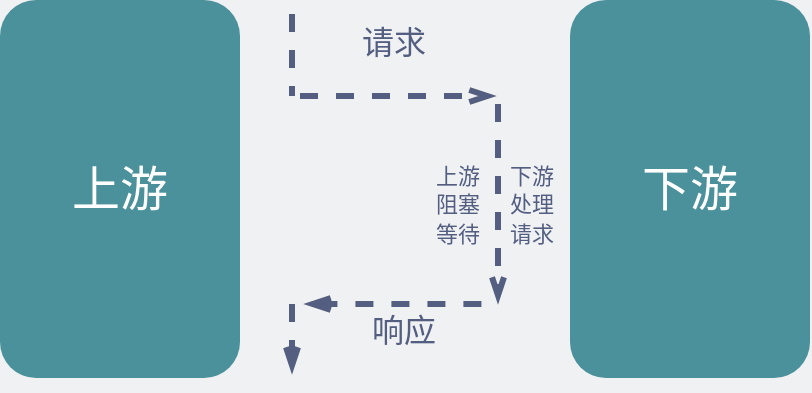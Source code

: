 <mxfile version="18.1.3" type="github">
  <diagram id="3228e29e-7158-1315-38df-8450db1d8a1d" name="Page-1">
    <mxGraphModel dx="1298" dy="699" grid="0" gridSize="10" guides="1" tooltips="1" connect="1" arrows="1" fold="1" page="1" pageScale="1" pageWidth="600" pageHeight="280" background="#EFF1F3" math="0" shadow="0">
      <root>
        <mxCell id="0" />
        <mxCell id="1" parent="0" />
        <mxCell id="iBPsRAh9qP_mlPzIU75o-1" value="&lt;font style=&quot;font-size: 24px;&quot; color=&quot;#ffffff&quot;&gt;上游&lt;/font&gt;" style="rounded=1;whiteSpace=wrap;html=1;fillColor=#4A919B;strokeColor=none;" parent="1" vertex="1">
          <mxGeometry x="98" y="42" width="120" height="189" as="geometry" />
        </mxCell>
        <mxCell id="iBPsRAh9qP_mlPzIU75o-6" value="&lt;font style=&quot;font-size: 16px;&quot;&gt;请求&lt;/font&gt;" style="text;html=1;strokeColor=none;fillColor=none;align=center;verticalAlign=middle;whiteSpace=wrap;rounded=0;strokeWidth=3;fontColor=#535E80;" parent="1" vertex="1">
          <mxGeometry x="265" y="48" width="60" height="30" as="geometry" />
        </mxCell>
        <mxCell id="iBPsRAh9qP_mlPzIU75o-7" value="&lt;font style=&quot;font-size: 16px;&quot;&gt;响应&lt;/font&gt;" style="text;html=1;strokeColor=none;fillColor=none;align=center;verticalAlign=middle;whiteSpace=wrap;rounded=0;fontColor=#535E80;" parent="1" vertex="1">
          <mxGeometry x="270" y="192" width="60" height="30" as="geometry" />
        </mxCell>
        <mxCell id="iBPsRAh9qP_mlPzIU75o-8" value="&lt;font style=&quot;font-size: 11px;&quot;&gt;上游&lt;br style=&quot;font-size: 11px;&quot;&gt;阻塞&lt;br style=&quot;font-size: 11px;&quot;&gt;等待&lt;br&gt;&lt;/font&gt;" style="text;html=1;strokeColor=none;fillColor=none;align=center;verticalAlign=middle;whiteSpace=wrap;rounded=0;fontColor=#535E80;" parent="1" vertex="1">
          <mxGeometry x="285.5" y="127" width="82" height="34" as="geometry" />
        </mxCell>
        <mxCell id="iBPsRAh9qP_mlPzIU75o-9" value="&lt;font style=&quot;font-size: 24px;&quot; color=&quot;#ffffff&quot;&gt;下游&lt;/font&gt;" style="rounded=1;whiteSpace=wrap;html=1;fillColor=#4A919B;strokeColor=none;" parent="1" vertex="1">
          <mxGeometry x="383" y="42" width="120" height="189" as="geometry" />
        </mxCell>
        <mxCell id="iBPsRAh9qP_mlPzIU75o-17" value="" style="endArrow=openThin;html=1;rounded=0;fontSize=24;fontColor=#535E80;fillColor=#FDD276;dashed=1;strokeWidth=3;strokeColor=#535E80;endFill=0;" parent="1" edge="1">
          <mxGeometry width="50" height="50" relative="1" as="geometry">
            <mxPoint x="347" y="94" as="sourcePoint" />
            <mxPoint x="347" y="193" as="targetPoint" />
          </mxGeometry>
        </mxCell>
        <mxCell id="iBPsRAh9qP_mlPzIU75o-24" value="" style="endArrow=openThin;html=1;rounded=0;fontSize=24;fontColor=#4A919B;fillColor=#FDD276;dashed=1;strokeWidth=3;endFill=0;strokeColor=#535E80;" parent="1" edge="1">
          <mxGeometry width="50" height="50" relative="1" as="geometry">
            <mxPoint x="244" y="194" as="sourcePoint" />
            <mxPoint x="244" y="228" as="targetPoint" />
          </mxGeometry>
        </mxCell>
        <mxCell id="iBPsRAh9qP_mlPzIU75o-25" value="" style="endArrow=none;html=1;rounded=0;fontSize=24;fontColor=#4A919B;fillColor=#FDD276;dashed=1;strokeWidth=3;endFill=0;strokeColor=#535E80;startArrow=none;startFill=0;" parent="1" edge="1">
          <mxGeometry width="50" height="50" relative="1" as="geometry">
            <mxPoint x="244" y="49" as="sourcePoint" />
            <mxPoint x="244" y="90" as="targetPoint" />
          </mxGeometry>
        </mxCell>
        <mxCell id="iBPsRAh9qP_mlPzIU75o-26" value="" style="endArrow=openThin;html=1;rounded=0;dashed=1;fontSize=16;fontColor=#4A919B;strokeColor=#535E80;fillColor=#FDD276;strokeWidth=3;endFill=0;" parent="1" edge="1">
          <mxGeometry width="50" height="50" relative="1" as="geometry">
            <mxPoint x="248" y="90" as="sourcePoint" />
            <mxPoint x="345" y="90" as="targetPoint" />
          </mxGeometry>
        </mxCell>
        <mxCell id="iBPsRAh9qP_mlPzIU75o-27" value="" style="endArrow=none;html=1;rounded=0;dashed=1;fontSize=16;fontColor=#4A919B;strokeColor=#535E80;fillColor=#FDD276;strokeWidth=3;startArrow=openThin;startFill=0;endFill=0;" parent="1" edge="1">
          <mxGeometry width="50" height="50" relative="1" as="geometry">
            <mxPoint x="251" y="194" as="sourcePoint" />
            <mxPoint x="340" y="194" as="targetPoint" />
          </mxGeometry>
        </mxCell>
        <mxCell id="iBPsRAh9qP_mlPzIU75o-28" value="&lt;font style=&quot;font-size: 11px;&quot;&gt;下游&lt;br style=&quot;font-size: 11px;&quot;&gt;处理&lt;br&gt;请求&lt;br&gt;&lt;/font&gt;" style="text;html=1;strokeColor=none;fillColor=none;align=center;verticalAlign=middle;whiteSpace=wrap;rounded=0;fontColor=#535E80;" parent="1" vertex="1">
          <mxGeometry x="323" y="127" width="82" height="34" as="geometry" />
        </mxCell>
      </root>
    </mxGraphModel>
  </diagram>
</mxfile>
